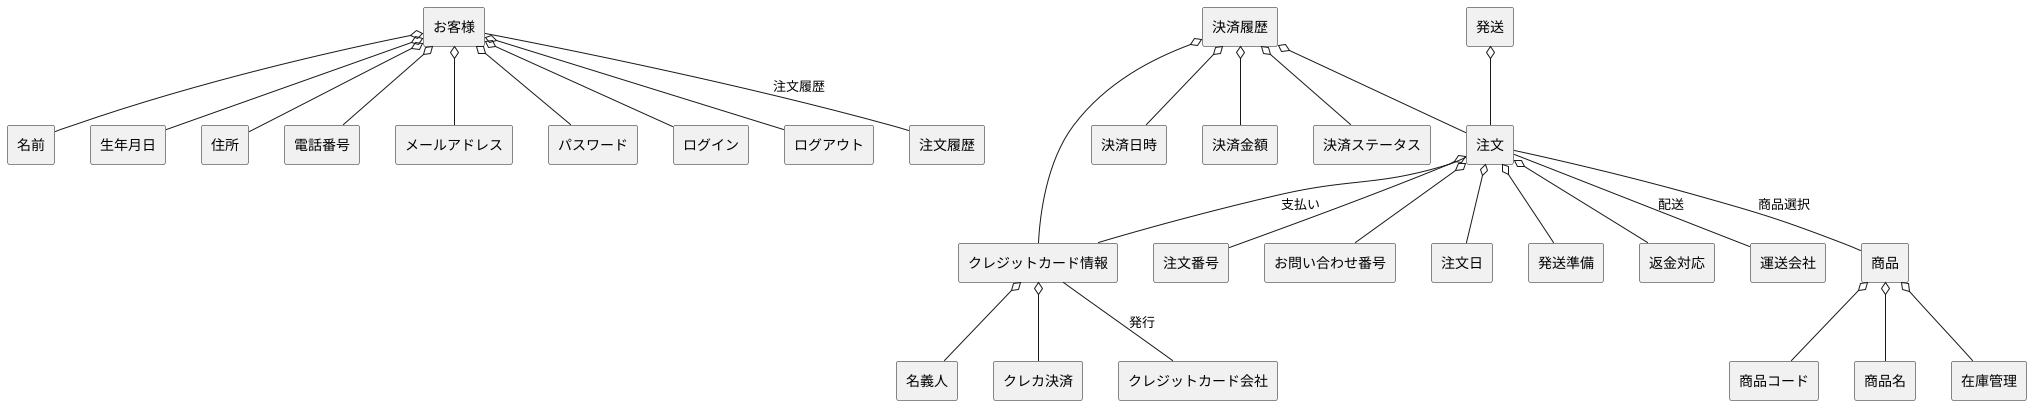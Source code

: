 @startuml Robodogドメインモデル図
skinparam componentStyle rectangle

[お客様] o-- [名前]
[お客様] o-- [生年月日]
[お客様] o-- [住所]
[お客様] o-- [電話番号]
[お客様] o-- [メールアドレス]
[お客様] o-- [パスワード]
[お客様] o-- [ログイン]
[お客様] o-- [ログアウト]

[商品] o-- [商品コード]
[商品] o-- [商品名]
[商品] o-- [在庫管理]

[注文] o-- [注文番号]
[注文] o-- [お問い合わせ番号]
[注文] o-- [注文日]
[注文] o-- [発送準備]
[注文] o-- [返金対応]

[発送] o-- [注文]

[クレジットカード情報] o-- [名義人]
[クレジットカード情報] o-- [クレカ決済]

[決済履歴] o-- [注文]
[決済履歴] o-- [クレジットカード情報]
[決済履歴] o-- [決済日時]
[決済履歴] o-- [決済金額]
[決済履歴] o-- [決済ステータス]

[お客様] -- [注文履歴] : 注文履歴
[注文] -- [商品] : 商品選択
[注文] -- [クレジットカード情報] : 支払い
[注文] -- [運送会社] : 配送
[クレジットカード情報] -- [クレジットカード会社] : 発行

@enduml